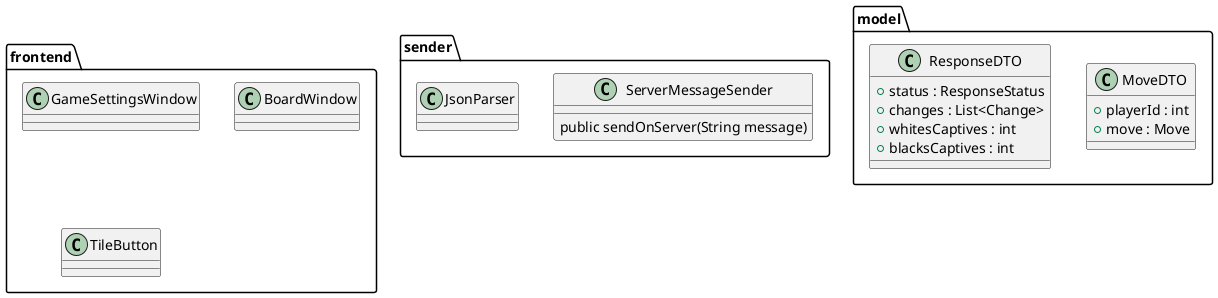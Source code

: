 @startuml

namespace frontend {
    class GameSettingsWindow  {

    }

    class BoardWindow {

    }

    class TileButton {
    }
}

namespace sender {
    class ServerMessageSender {
        public sendOnServer(String message)
    }

    class JsonParser {

    }
}

namespace model {
    class MoveDTO {
        +playerId : int
        +move : Move
    }

    class ResponseDTO {
        +status : ResponseStatus
        +changes : List<Change>
        +whitesCaptives : int
        +blacksCaptives : int
    }
}
@enduml